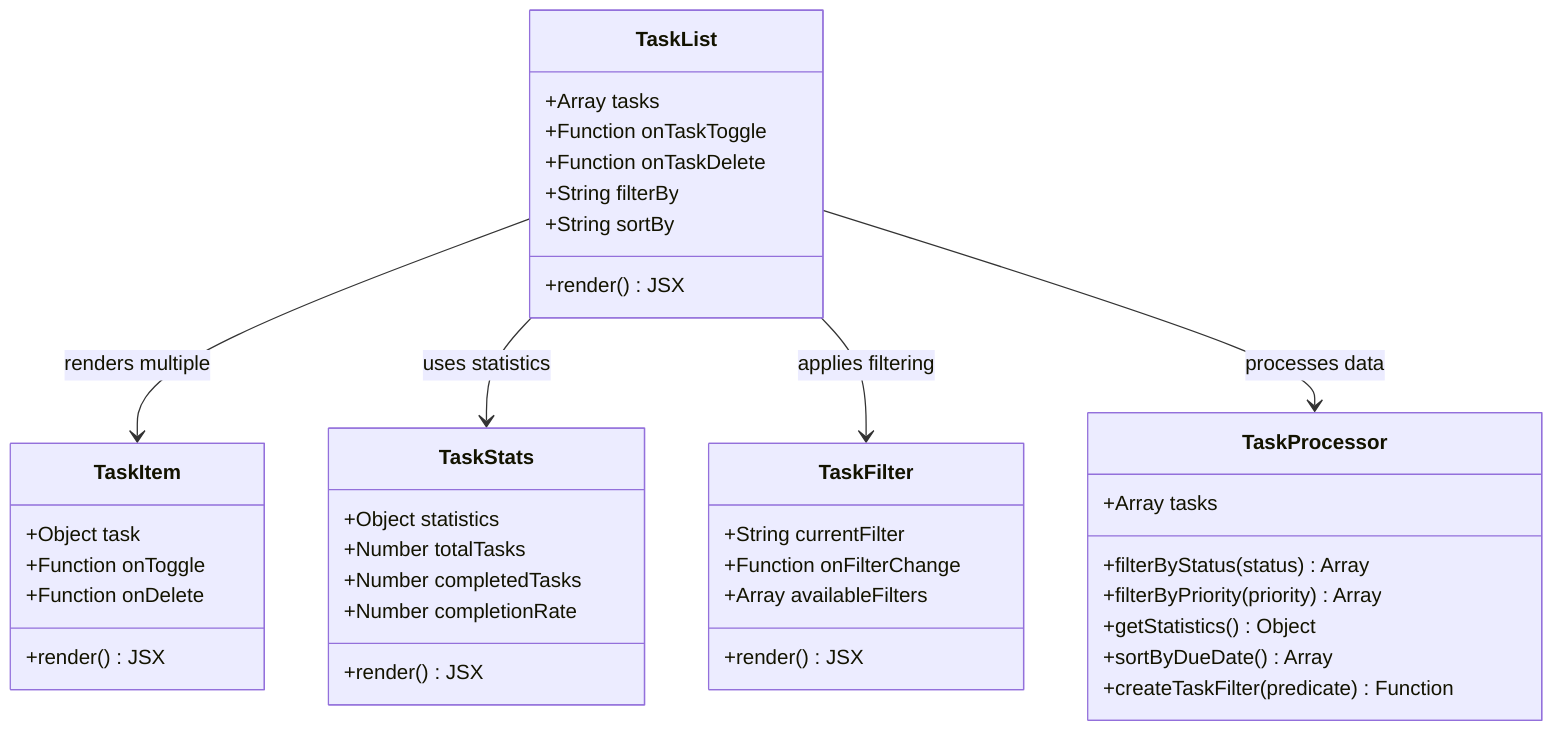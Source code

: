 %% Challenge 2: React Component Integration
classDiagram
    class TaskList {
        +Array tasks
        +Function onTaskToggle
        +Function onTaskDelete
        +String filterBy
        +String sortBy
        +render() JSX
    }
    
    class TaskItem {
        +Object task
        +Function onToggle
        +Function onDelete
        +render() JSX
    }
    
    class TaskStats {
        +Object statistics
        +Number totalTasks
        +Number completedTasks
        +Number completionRate
        +render() JSX
    }
    
    class TaskFilter {
        +String currentFilter
        +Function onFilterChange
        +Array availableFilters
        +render() JSX
    }
    
    class TaskProcessor {
        +Array tasks
        +filterByStatus(status) Array
        +filterByPriority(priority) Array
        +getStatistics() Object
        +sortByDueDate() Array
        +createTaskFilter(predicate) Function
    }
    
    TaskList --> TaskItem : renders multiple
    TaskList --> TaskStats : uses statistics
    TaskList --> TaskFilter : applies filtering
    TaskList --> TaskProcessor : processes data